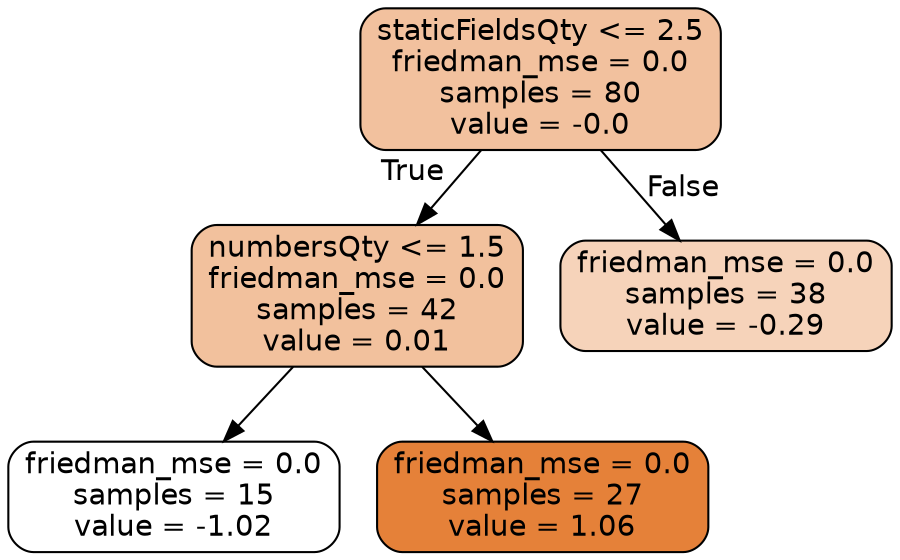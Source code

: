digraph Tree {
node [shape=box, style="filled, rounded", color="black", fontname="helvetica"] ;
edge [fontname="helvetica"] ;
0 [label="staticFieldsQty <= 2.5\nfriedman_mse = 0.0\nsamples = 80\nvalue = -0.0", fillcolor="#f2c19e"] ;
1 [label="numbersQty <= 1.5\nfriedman_mse = 0.0\nsamples = 42\nvalue = 0.01", fillcolor="#f2c19d"] ;
0 -> 1 [labeldistance=2.5, labelangle=45, headlabel="True"] ;
3 [label="friedman_mse = 0.0\nsamples = 15\nvalue = -1.02", fillcolor="#ffffff"] ;
1 -> 3 ;
4 [label="friedman_mse = 0.0\nsamples = 27\nvalue = 1.06", fillcolor="#e58139"] ;
1 -> 4 ;
2 [label="friedman_mse = 0.0\nsamples = 38\nvalue = -0.29", fillcolor="#f6d3ba"] ;
0 -> 2 [labeldistance=2.5, labelangle=-45, headlabel="False"] ;
}